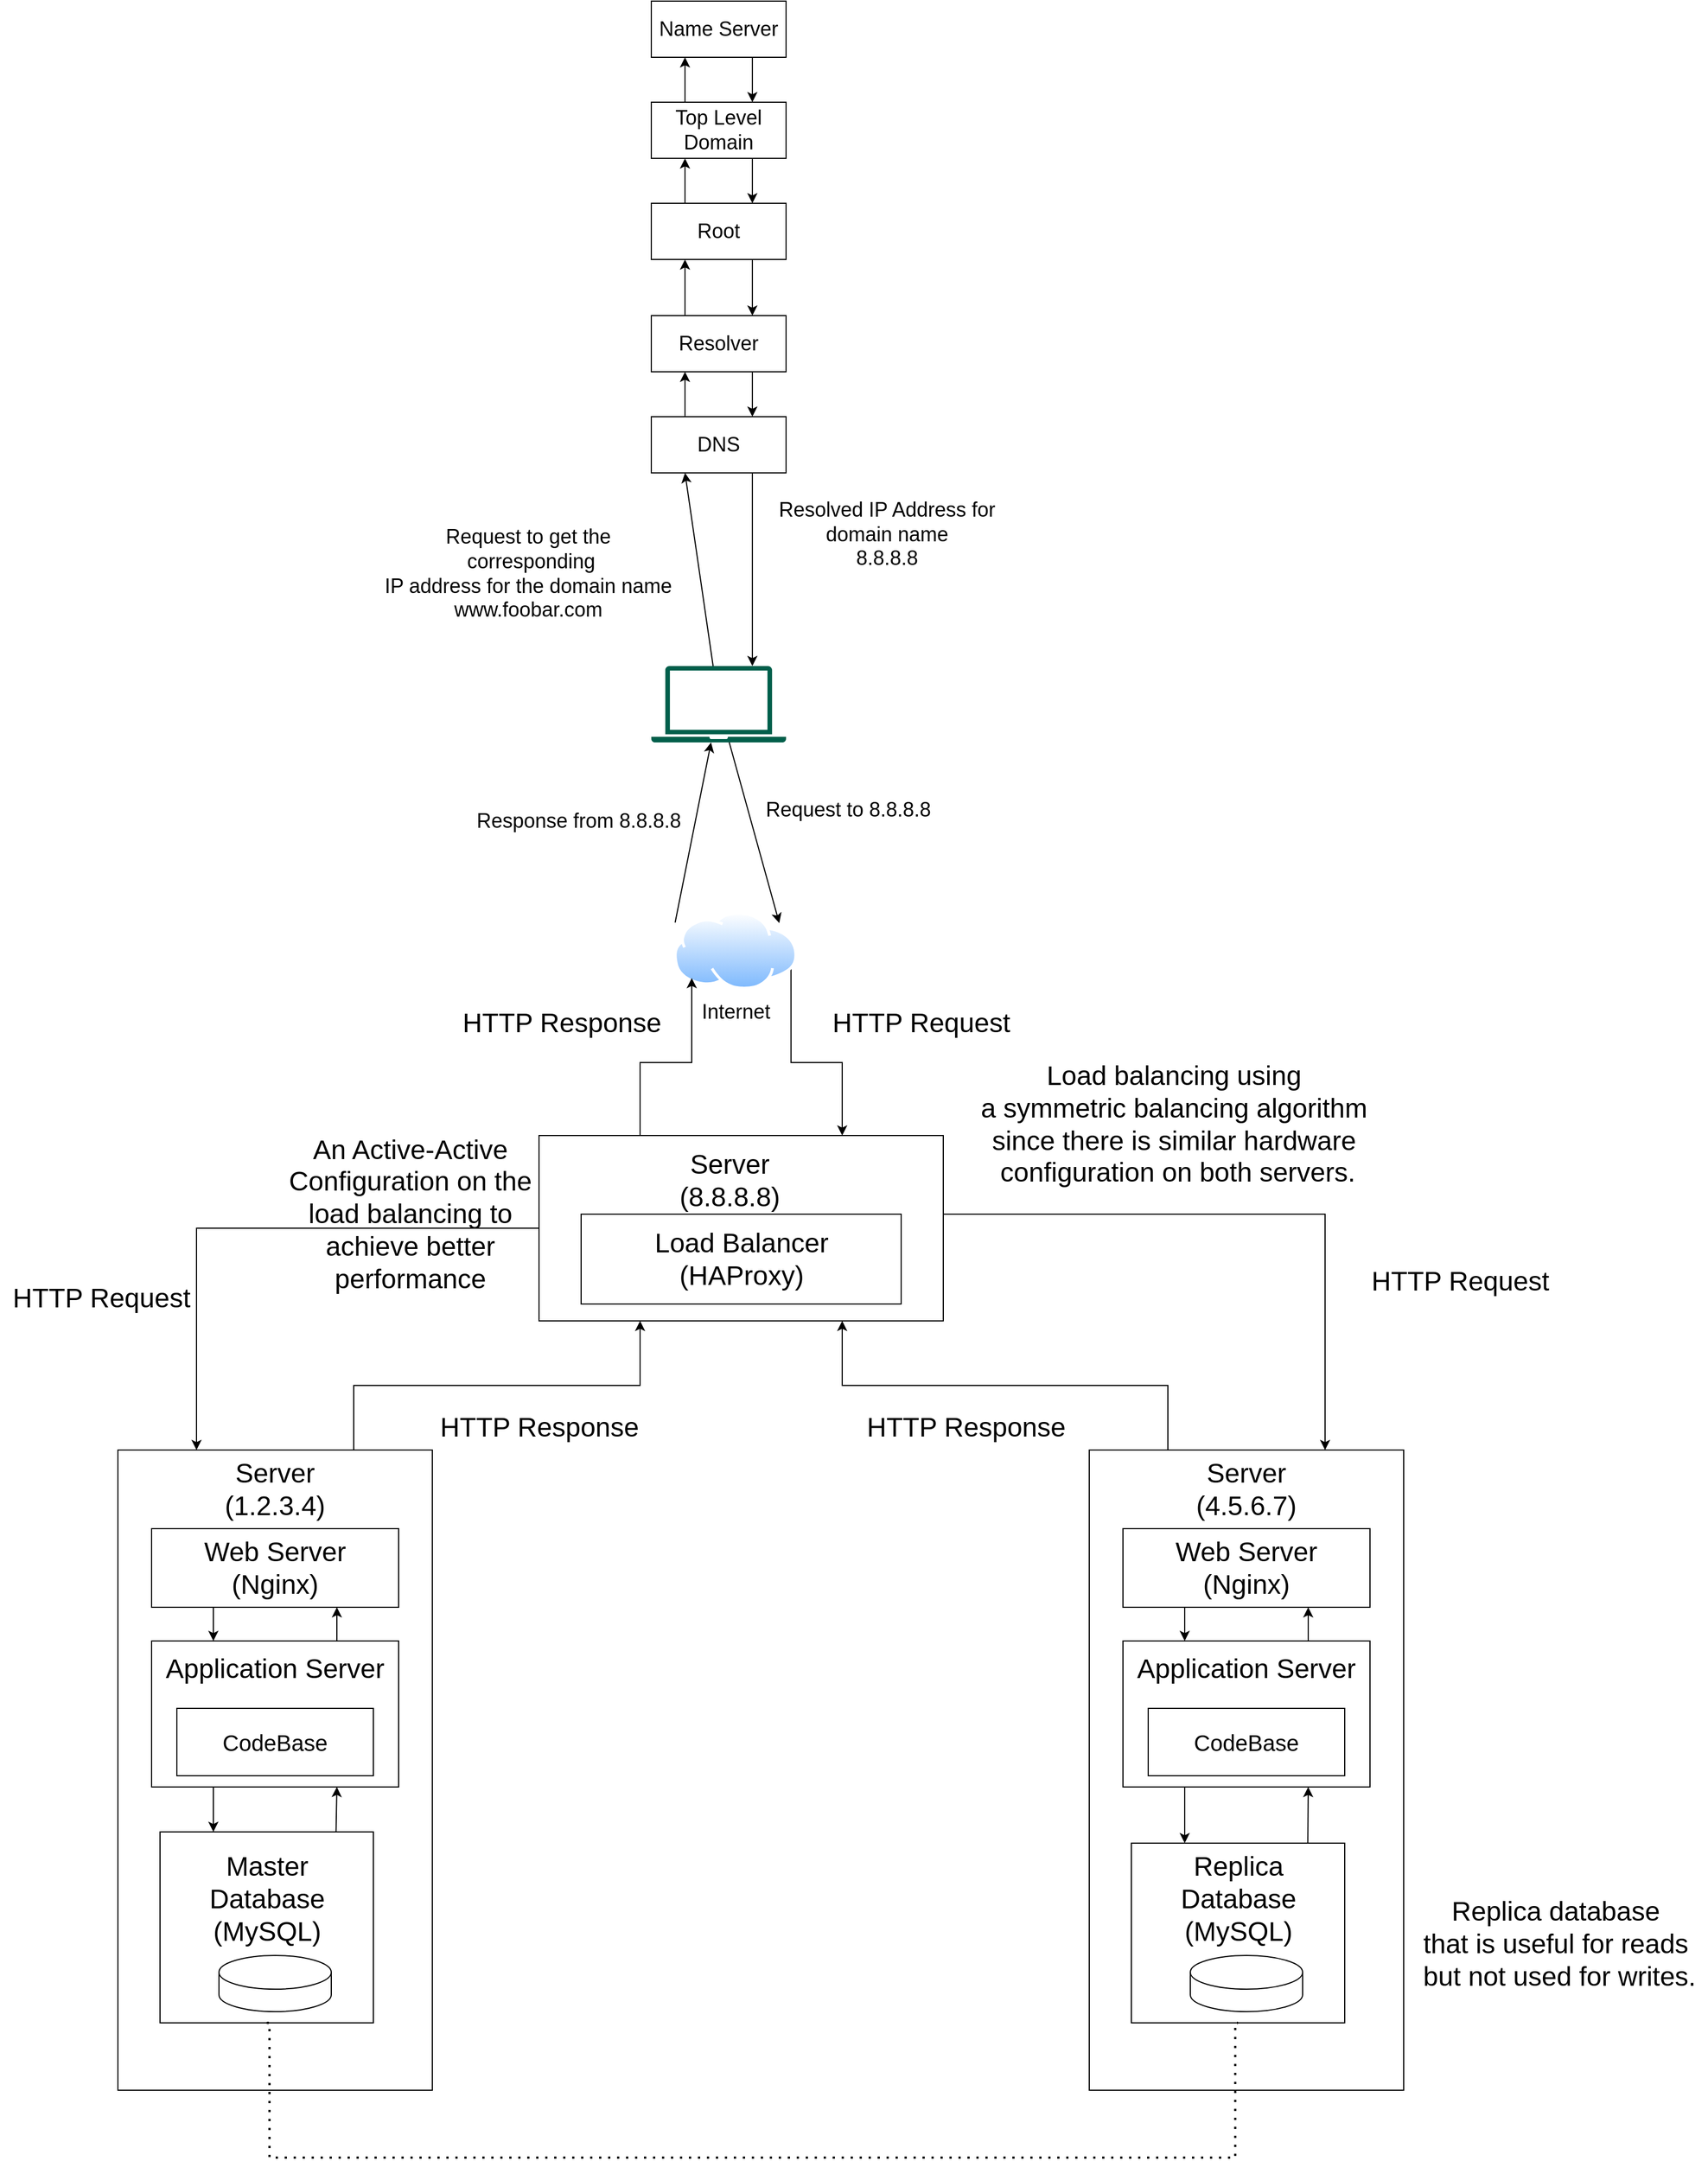 <mxfile version="20.6.2" type="device"><diagram id="Ur6gRPB38YQK42sb_czI" name="Page-1"><mxGraphModel dx="3731" dy="1089" grid="1" gridSize="10" guides="1" tooltips="1" connect="1" arrows="1" fold="1" page="1" pageScale="1" pageWidth="850" pageHeight="1100" math="0" shadow="0"><root><mxCell id="0"/><mxCell id="1" parent="0"/><mxCell id="QQvmPmS_KhWr08DKVS-H-1" value="" style="sketch=0;pointerEvents=1;shadow=0;dashed=0;html=1;strokeColor=none;fillColor=#005F4B;labelPosition=center;verticalLabelPosition=bottom;verticalAlign=top;align=center;outlineConnect=0;shape=mxgraph.veeam2.laptop;" vertex="1" parent="1"><mxGeometry x="-940" y="1132" width="120" height="68" as="geometry"/></mxCell><mxCell id="QQvmPmS_KhWr08DKVS-H-69" style="edgeStyle=orthogonalEdgeStyle;rounded=0;orthogonalLoop=1;jettySize=auto;html=1;exitX=1;exitY=0.75;exitDx=0;exitDy=0;entryX=0.75;entryY=0;entryDx=0;entryDy=0;fontSize=24;" edge="1" parent="1" source="QQvmPmS_KhWr08DKVS-H-3" target="QQvmPmS_KhWr08DKVS-H-63"><mxGeometry relative="1" as="geometry"/></mxCell><mxCell id="QQvmPmS_KhWr08DKVS-H-3" value="&lt;font style=&quot;font-size: 18px;&quot;&gt;Internet&lt;/font&gt;" style="aspect=fixed;perimeter=ellipsePerimeter;html=1;align=center;shadow=0;dashed=0;spacingTop=3;image;image=img/lib/active_directory/internet_cloud.svg;" vertex="1" parent="1"><mxGeometry x="-920" y="1350.7" width="110" height="69.3" as="geometry"/></mxCell><mxCell id="QQvmPmS_KhWr08DKVS-H-70" style="edgeStyle=orthogonalEdgeStyle;rounded=0;orthogonalLoop=1;jettySize=auto;html=1;exitX=0.75;exitY=0;exitDx=0;exitDy=0;entryX=0.25;entryY=1;entryDx=0;entryDy=0;fontSize=24;" edge="1" parent="1" source="QQvmPmS_KhWr08DKVS-H-5" target="QQvmPmS_KhWr08DKVS-H-63"><mxGeometry relative="1" as="geometry"/></mxCell><mxCell id="QQvmPmS_KhWr08DKVS-H-5" value="" style="rounded=0;whiteSpace=wrap;html=1;" vertex="1" parent="1"><mxGeometry x="-1415" y="1830" width="280" height="570" as="geometry"/></mxCell><mxCell id="QQvmPmS_KhWr08DKVS-H-6" style="edgeStyle=orthogonalEdgeStyle;rounded=0;orthogonalLoop=1;jettySize=auto;html=1;exitX=0.25;exitY=1;exitDx=0;exitDy=0;entryX=0.25;entryY=0;entryDx=0;entryDy=0;fontSize=24;" edge="1" parent="1" source="QQvmPmS_KhWr08DKVS-H-7" target="QQvmPmS_KhWr08DKVS-H-10"><mxGeometry relative="1" as="geometry"/></mxCell><mxCell id="QQvmPmS_KhWr08DKVS-H-7" value="" style="rounded=0;whiteSpace=wrap;html=1;" vertex="1" parent="1"><mxGeometry x="-1385" y="1900" width="220" height="70" as="geometry"/></mxCell><mxCell id="QQvmPmS_KhWr08DKVS-H-8" style="edgeStyle=orthogonalEdgeStyle;rounded=0;orthogonalLoop=1;jettySize=auto;html=1;exitX=0.75;exitY=0;exitDx=0;exitDy=0;entryX=0.75;entryY=1;entryDx=0;entryDy=0;fontSize=24;" edge="1" parent="1" source="QQvmPmS_KhWr08DKVS-H-10" target="QQvmPmS_KhWr08DKVS-H-7"><mxGeometry relative="1" as="geometry"/></mxCell><mxCell id="QQvmPmS_KhWr08DKVS-H-9" style="edgeStyle=orthogonalEdgeStyle;rounded=0;orthogonalLoop=1;jettySize=auto;html=1;exitX=0.25;exitY=1;exitDx=0;exitDy=0;entryX=0.25;entryY=0;entryDx=0;entryDy=0;fontSize=24;" edge="1" parent="1" source="QQvmPmS_KhWr08DKVS-H-10" target="QQvmPmS_KhWr08DKVS-H-12"><mxGeometry relative="1" as="geometry"/></mxCell><mxCell id="QQvmPmS_KhWr08DKVS-H-10" value="" style="rounded=0;whiteSpace=wrap;html=1;" vertex="1" parent="1"><mxGeometry x="-1385" y="2000" width="220" height="130" as="geometry"/></mxCell><mxCell id="QQvmPmS_KhWr08DKVS-H-11" style="edgeStyle=orthogonalEdgeStyle;rounded=0;orthogonalLoop=1;jettySize=auto;html=1;exitX=0.825;exitY=-0.001;exitDx=0;exitDy=0;entryX=0.75;entryY=1;entryDx=0;entryDy=0;fontSize=24;exitPerimeter=0;" edge="1" parent="1" source="QQvmPmS_KhWr08DKVS-H-12" target="QQvmPmS_KhWr08DKVS-H-10"><mxGeometry relative="1" as="geometry"/></mxCell><mxCell id="QQvmPmS_KhWr08DKVS-H-12" value="" style="rounded=0;whiteSpace=wrap;html=1;" vertex="1" parent="1"><mxGeometry x="-1377.5" y="2170" width="190" height="170" as="geometry"/></mxCell><mxCell id="QQvmPmS_KhWr08DKVS-H-13" value="" style="rounded=0;whiteSpace=wrap;html=1;" vertex="1" parent="1"><mxGeometry x="-1362.5" y="2060" width="175" height="60" as="geometry"/></mxCell><mxCell id="QQvmPmS_KhWr08DKVS-H-14" value="Server&lt;br&gt;(1.2.3.4)" style="text;html=1;strokeColor=none;fillColor=none;align=center;verticalAlign=middle;whiteSpace=wrap;rounded=0;strokeWidth=7;fontSize=24;" vertex="1" parent="1"><mxGeometry x="-1345" y="1850" width="140" height="30" as="geometry"/></mxCell><mxCell id="QQvmPmS_KhWr08DKVS-H-15" value="Web Server&lt;br&gt;(Nginx)" style="text;html=1;strokeColor=none;fillColor=none;align=center;verticalAlign=middle;whiteSpace=wrap;rounded=0;strokeWidth=7;fontSize=24;" vertex="1" parent="1"><mxGeometry x="-1375" y="1930" width="200" height="10" as="geometry"/></mxCell><mxCell id="QQvmPmS_KhWr08DKVS-H-16" value="Application Server" style="text;html=1;strokeColor=none;fillColor=none;align=center;verticalAlign=middle;whiteSpace=wrap;rounded=0;strokeWidth=7;fontSize=24;" vertex="1" parent="1"><mxGeometry x="-1375" y="2010" width="200" height="30" as="geometry"/></mxCell><mxCell id="QQvmPmS_KhWr08DKVS-H-17" value="CodeBase" style="text;html=1;strokeColor=none;fillColor=none;align=center;verticalAlign=middle;whiteSpace=wrap;rounded=0;strokeWidth=7;fontSize=20;" vertex="1" parent="1"><mxGeometry x="-1375" y="2075" width="200" height="30" as="geometry"/></mxCell><mxCell id="QQvmPmS_KhWr08DKVS-H-18" value="Master&lt;br&gt;Database&lt;br&gt;(MySQL)" style="text;html=1;strokeColor=none;fillColor=none;align=center;verticalAlign=middle;whiteSpace=wrap;rounded=0;strokeWidth=7;fontSize=24;" vertex="1" parent="1"><mxGeometry x="-1382.5" y="2190" width="200" height="80" as="geometry"/></mxCell><mxCell id="QQvmPmS_KhWr08DKVS-H-19" value="" style="endArrow=classic;html=1;rounded=0;fontSize=18;entryX=1;entryY=0;entryDx=0;entryDy=0;" edge="1" parent="1" source="QQvmPmS_KhWr08DKVS-H-1" target="QQvmPmS_KhWr08DKVS-H-3"><mxGeometry width="50" height="50" relative="1" as="geometry"><mxPoint x="-750" y="1179" as="sourcePoint"/><mxPoint x="-710" y="1150" as="targetPoint"/></mxGeometry></mxCell><mxCell id="QQvmPmS_KhWr08DKVS-H-20" value="" style="endArrow=classic;html=1;rounded=0;fontSize=18;exitX=0.011;exitY=0.14;exitDx=0;exitDy=0;exitPerimeter=0;" edge="1" parent="1" source="QQvmPmS_KhWr08DKVS-H-3" target="QQvmPmS_KhWr08DKVS-H-1"><mxGeometry width="50" height="50" relative="1" as="geometry"><mxPoint x="-490" y="1220" as="sourcePoint"/><mxPoint x="-440" y="1170" as="targetPoint"/></mxGeometry></mxCell><mxCell id="QQvmPmS_KhWr08DKVS-H-21" style="edgeStyle=orthogonalEdgeStyle;rounded=0;orthogonalLoop=1;jettySize=auto;html=1;exitX=0.25;exitY=0;exitDx=0;exitDy=0;entryX=0.25;entryY=1;entryDx=0;entryDy=0;fontSize=18;" edge="1" parent="1" source="QQvmPmS_KhWr08DKVS-H-23" target="QQvmPmS_KhWr08DKVS-H-26"><mxGeometry relative="1" as="geometry"/></mxCell><mxCell id="QQvmPmS_KhWr08DKVS-H-22" style="edgeStyle=orthogonalEdgeStyle;rounded=0;orthogonalLoop=1;jettySize=auto;html=1;exitX=0.75;exitY=1;exitDx=0;exitDy=0;fontSize=18;entryX=0.75;entryY=0;entryDx=0;entryDy=0;" edge="1" parent="1" source="QQvmPmS_KhWr08DKVS-H-23" target="QQvmPmS_KhWr08DKVS-H-34"><mxGeometry relative="1" as="geometry"/></mxCell><mxCell id="QQvmPmS_KhWr08DKVS-H-23" value="Resolver" style="rounded=0;whiteSpace=wrap;html=1;strokeWidth=1;fontSize=18;" vertex="1" parent="1"><mxGeometry x="-940" y="820" width="120" height="50" as="geometry"/></mxCell><mxCell id="QQvmPmS_KhWr08DKVS-H-24" style="edgeStyle=orthogonalEdgeStyle;rounded=0;orthogonalLoop=1;jettySize=auto;html=1;exitX=0.25;exitY=0;exitDx=0;exitDy=0;entryX=0.25;entryY=1;entryDx=0;entryDy=0;fontSize=18;" edge="1" parent="1" source="QQvmPmS_KhWr08DKVS-H-26" target="QQvmPmS_KhWr08DKVS-H-29"><mxGeometry relative="1" as="geometry"/></mxCell><mxCell id="QQvmPmS_KhWr08DKVS-H-25" style="edgeStyle=orthogonalEdgeStyle;rounded=0;orthogonalLoop=1;jettySize=auto;html=1;exitX=0.75;exitY=1;exitDx=0;exitDy=0;entryX=0.75;entryY=0;entryDx=0;entryDy=0;fontSize=18;" edge="1" parent="1" source="QQvmPmS_KhWr08DKVS-H-26" target="QQvmPmS_KhWr08DKVS-H-23"><mxGeometry relative="1" as="geometry"/></mxCell><mxCell id="QQvmPmS_KhWr08DKVS-H-26" value="Root" style="rounded=0;whiteSpace=wrap;html=1;strokeWidth=1;fontSize=18;" vertex="1" parent="1"><mxGeometry x="-940" y="720" width="120" height="50" as="geometry"/></mxCell><mxCell id="QQvmPmS_KhWr08DKVS-H-27" style="edgeStyle=orthogonalEdgeStyle;rounded=0;orthogonalLoop=1;jettySize=auto;html=1;exitX=0.25;exitY=0;exitDx=0;exitDy=0;entryX=0.25;entryY=1;entryDx=0;entryDy=0;fontSize=18;" edge="1" parent="1" source="QQvmPmS_KhWr08DKVS-H-29" target="QQvmPmS_KhWr08DKVS-H-31"><mxGeometry relative="1" as="geometry"/></mxCell><mxCell id="QQvmPmS_KhWr08DKVS-H-28" style="edgeStyle=orthogonalEdgeStyle;rounded=0;orthogonalLoop=1;jettySize=auto;html=1;exitX=0.75;exitY=1;exitDx=0;exitDy=0;entryX=0.75;entryY=0;entryDx=0;entryDy=0;fontSize=18;" edge="1" parent="1" source="QQvmPmS_KhWr08DKVS-H-29" target="QQvmPmS_KhWr08DKVS-H-26"><mxGeometry relative="1" as="geometry"/></mxCell><mxCell id="QQvmPmS_KhWr08DKVS-H-29" value="Top Level Domain" style="rounded=0;whiteSpace=wrap;html=1;strokeWidth=1;fontSize=18;" vertex="1" parent="1"><mxGeometry x="-940" y="630" width="120" height="50" as="geometry"/></mxCell><mxCell id="QQvmPmS_KhWr08DKVS-H-30" style="edgeStyle=orthogonalEdgeStyle;rounded=0;orthogonalLoop=1;jettySize=auto;html=1;exitX=0.75;exitY=1;exitDx=0;exitDy=0;entryX=0.75;entryY=0;entryDx=0;entryDy=0;fontSize=18;" edge="1" parent="1" source="QQvmPmS_KhWr08DKVS-H-31" target="QQvmPmS_KhWr08DKVS-H-29"><mxGeometry relative="1" as="geometry"/></mxCell><mxCell id="QQvmPmS_KhWr08DKVS-H-31" value="Name Server" style="rounded=0;whiteSpace=wrap;html=1;strokeWidth=1;fontSize=18;" vertex="1" parent="1"><mxGeometry x="-940" y="540" width="120" height="50" as="geometry"/></mxCell><mxCell id="QQvmPmS_KhWr08DKVS-H-32" style="edgeStyle=orthogonalEdgeStyle;rounded=0;orthogonalLoop=1;jettySize=auto;html=1;exitX=0.25;exitY=0;exitDx=0;exitDy=0;entryX=0.25;entryY=1;entryDx=0;entryDy=0;fontSize=18;" edge="1" parent="1" source="QQvmPmS_KhWr08DKVS-H-34" target="QQvmPmS_KhWr08DKVS-H-23"><mxGeometry relative="1" as="geometry"/></mxCell><mxCell id="QQvmPmS_KhWr08DKVS-H-33" style="edgeStyle=orthogonalEdgeStyle;rounded=0;orthogonalLoop=1;jettySize=auto;html=1;exitX=0.75;exitY=1;exitDx=0;exitDy=0;fontSize=18;" edge="1" parent="1" source="QQvmPmS_KhWr08DKVS-H-34" target="QQvmPmS_KhWr08DKVS-H-1"><mxGeometry relative="1" as="geometry"><Array as="points"><mxPoint x="-850" y="1090"/><mxPoint x="-850" y="1090"/></Array></mxGeometry></mxCell><mxCell id="QQvmPmS_KhWr08DKVS-H-34" value="DNS" style="rounded=0;whiteSpace=wrap;html=1;strokeWidth=1;fontSize=18;" vertex="1" parent="1"><mxGeometry x="-940" y="910" width="120" height="50" as="geometry"/></mxCell><mxCell id="QQvmPmS_KhWr08DKVS-H-35" value="" style="endArrow=classic;html=1;rounded=0;fontSize=18;entryX=0.25;entryY=1;entryDx=0;entryDy=0;" edge="1" parent="1" source="QQvmPmS_KhWr08DKVS-H-1" target="QQvmPmS_KhWr08DKVS-H-34"><mxGeometry width="50" height="50" relative="1" as="geometry"><mxPoint x="-760" y="1120" as="sourcePoint"/><mxPoint x="-910" y="1080" as="targetPoint"/></mxGeometry></mxCell><mxCell id="QQvmPmS_KhWr08DKVS-H-36" value="Resolved IP Address for domain name&lt;br&gt;8.8.8.8" style="text;html=1;strokeColor=none;fillColor=none;align=center;verticalAlign=middle;whiteSpace=wrap;rounded=0;strokeWidth=1;fontSize=18;" vertex="1" parent="1"><mxGeometry x="-830" y="975" width="200" height="80" as="geometry"/></mxCell><mxCell id="QQvmPmS_KhWr08DKVS-H-37" value="Request to get the&lt;br&gt;&amp;nbsp;corresponding &lt;br&gt;IP address for the domain name&lt;br&gt;www.foobar.com" style="text;html=1;align=center;verticalAlign=middle;resizable=0;points=[];autosize=1;strokeColor=none;fillColor=none;fontSize=18;" vertex="1" parent="1"><mxGeometry x="-1190" y="1000" width="280" height="100" as="geometry"/></mxCell><mxCell id="QQvmPmS_KhWr08DKVS-H-38" value="Response from 8.8.8.8" style="text;html=1;align=center;verticalAlign=middle;resizable=0;points=[];autosize=1;strokeColor=none;fillColor=none;fontSize=18;" vertex="1" parent="1"><mxGeometry x="-1110" y="1250" width="210" height="40" as="geometry"/></mxCell><mxCell id="QQvmPmS_KhWr08DKVS-H-39" value="Request to 8.8.8.8" style="text;html=1;align=center;verticalAlign=middle;resizable=0;points=[];autosize=1;strokeColor=none;fillColor=none;fontSize=18;" vertex="1" parent="1"><mxGeometry x="-850" y="1240" width="170" height="40" as="geometry"/></mxCell><mxCell id="QQvmPmS_KhWr08DKVS-H-40" value="&lt;font style=&quot;font-size: 24px;&quot;&gt;HTTP Request&lt;/font&gt;" style="text;html=1;align=center;verticalAlign=middle;resizable=0;points=[];autosize=1;strokeColor=none;fillColor=none;" vertex="1" parent="1"><mxGeometry x="-790" y="1430" width="180" height="40" as="geometry"/></mxCell><mxCell id="QQvmPmS_KhWr08DKVS-H-41" value="&lt;font style=&quot;font-size: 24px;&quot;&gt;HTTP Response&lt;/font&gt;" style="text;html=1;align=center;verticalAlign=middle;resizable=0;points=[];autosize=1;strokeColor=none;fillColor=none;" vertex="1" parent="1"><mxGeometry x="-1120" y="1430" width="200" height="40" as="geometry"/></mxCell><mxCell id="QQvmPmS_KhWr08DKVS-H-42" value="" style="shape=cylinder3;whiteSpace=wrap;html=1;boundedLbl=1;backgroundOutline=1;size=15;fontSize=24;" vertex="1" parent="1"><mxGeometry x="-1325" y="2280" width="100" height="50" as="geometry"/></mxCell><mxCell id="QQvmPmS_KhWr08DKVS-H-76" style="edgeStyle=orthogonalEdgeStyle;rounded=0;orthogonalLoop=1;jettySize=auto;html=1;exitX=0.25;exitY=0;exitDx=0;exitDy=0;entryX=0.75;entryY=1;entryDx=0;entryDy=0;fontSize=24;" edge="1" parent="1" source="QQvmPmS_KhWr08DKVS-H-45" target="QQvmPmS_KhWr08DKVS-H-63"><mxGeometry relative="1" as="geometry"/></mxCell><mxCell id="QQvmPmS_KhWr08DKVS-H-45" value="" style="rounded=0;whiteSpace=wrap;html=1;" vertex="1" parent="1"><mxGeometry x="-550" y="1830" width="280" height="570" as="geometry"/></mxCell><mxCell id="QQvmPmS_KhWr08DKVS-H-46" style="edgeStyle=orthogonalEdgeStyle;rounded=0;orthogonalLoop=1;jettySize=auto;html=1;exitX=0.25;exitY=1;exitDx=0;exitDy=0;entryX=0.25;entryY=0;entryDx=0;entryDy=0;fontSize=24;" edge="1" parent="1" source="QQvmPmS_KhWr08DKVS-H-47" target="QQvmPmS_KhWr08DKVS-H-50"><mxGeometry relative="1" as="geometry"/></mxCell><mxCell id="QQvmPmS_KhWr08DKVS-H-47" value="" style="rounded=0;whiteSpace=wrap;html=1;" vertex="1" parent="1"><mxGeometry x="-520" y="1900" width="220" height="70" as="geometry"/></mxCell><mxCell id="QQvmPmS_KhWr08DKVS-H-48" style="edgeStyle=orthogonalEdgeStyle;rounded=0;orthogonalLoop=1;jettySize=auto;html=1;exitX=0.75;exitY=0;exitDx=0;exitDy=0;entryX=0.75;entryY=1;entryDx=0;entryDy=0;fontSize=24;" edge="1" parent="1" source="QQvmPmS_KhWr08DKVS-H-50" target="QQvmPmS_KhWr08DKVS-H-47"><mxGeometry relative="1" as="geometry"/></mxCell><mxCell id="QQvmPmS_KhWr08DKVS-H-49" style="edgeStyle=orthogonalEdgeStyle;rounded=0;orthogonalLoop=1;jettySize=auto;html=1;exitX=0.25;exitY=1;exitDx=0;exitDy=0;entryX=0.25;entryY=0;entryDx=0;entryDy=0;fontSize=24;" edge="1" parent="1" source="QQvmPmS_KhWr08DKVS-H-50" target="QQvmPmS_KhWr08DKVS-H-52"><mxGeometry relative="1" as="geometry"/></mxCell><mxCell id="QQvmPmS_KhWr08DKVS-H-50" value="" style="rounded=0;whiteSpace=wrap;html=1;" vertex="1" parent="1"><mxGeometry x="-520" y="2000" width="220" height="130" as="geometry"/></mxCell><mxCell id="QQvmPmS_KhWr08DKVS-H-51" style="edgeStyle=orthogonalEdgeStyle;rounded=0;orthogonalLoop=1;jettySize=auto;html=1;exitX=0.827;exitY=0.003;exitDx=0;exitDy=0;entryX=0.75;entryY=1;entryDx=0;entryDy=0;fontSize=24;exitPerimeter=0;" edge="1" parent="1" source="QQvmPmS_KhWr08DKVS-H-52" target="QQvmPmS_KhWr08DKVS-H-50"><mxGeometry relative="1" as="geometry"><Array as="points"><mxPoint x="-355" y="2181"/></Array></mxGeometry></mxCell><mxCell id="QQvmPmS_KhWr08DKVS-H-52" value="" style="rounded=0;whiteSpace=wrap;html=1;" vertex="1" parent="1"><mxGeometry x="-512.5" y="2180" width="190" height="160" as="geometry"/></mxCell><mxCell id="QQvmPmS_KhWr08DKVS-H-53" value="" style="rounded=0;whiteSpace=wrap;html=1;" vertex="1" parent="1"><mxGeometry x="-497.5" y="2060" width="175" height="60" as="geometry"/></mxCell><mxCell id="QQvmPmS_KhWr08DKVS-H-54" value="Server&lt;br&gt;(4.5.6.7)" style="text;html=1;strokeColor=none;fillColor=none;align=center;verticalAlign=middle;whiteSpace=wrap;rounded=0;strokeWidth=7;fontSize=24;" vertex="1" parent="1"><mxGeometry x="-480" y="1850" width="140" height="30" as="geometry"/></mxCell><mxCell id="QQvmPmS_KhWr08DKVS-H-55" value="Web Server&lt;br&gt;(Nginx)" style="text;html=1;strokeColor=none;fillColor=none;align=center;verticalAlign=middle;whiteSpace=wrap;rounded=0;strokeWidth=7;fontSize=24;" vertex="1" parent="1"><mxGeometry x="-510" y="1930" width="200" height="10" as="geometry"/></mxCell><mxCell id="QQvmPmS_KhWr08DKVS-H-56" value="Application Server" style="text;html=1;strokeColor=none;fillColor=none;align=center;verticalAlign=middle;whiteSpace=wrap;rounded=0;strokeWidth=7;fontSize=24;" vertex="1" parent="1"><mxGeometry x="-510" y="2010" width="200" height="30" as="geometry"/></mxCell><mxCell id="QQvmPmS_KhWr08DKVS-H-57" value="CodeBase" style="text;html=1;strokeColor=none;fillColor=none;align=center;verticalAlign=middle;whiteSpace=wrap;rounded=0;strokeWidth=7;fontSize=20;" vertex="1" parent="1"><mxGeometry x="-510" y="2075" width="200" height="30" as="geometry"/></mxCell><mxCell id="QQvmPmS_KhWr08DKVS-H-58" value="Replica&lt;br&gt;Database&lt;br&gt;(MySQL)" style="text;html=1;strokeColor=none;fillColor=none;align=center;verticalAlign=middle;whiteSpace=wrap;rounded=0;strokeWidth=7;fontSize=24;" vertex="1" parent="1"><mxGeometry x="-517.5" y="2190" width="200" height="80" as="geometry"/></mxCell><mxCell id="QQvmPmS_KhWr08DKVS-H-59" value="" style="shape=cylinder3;whiteSpace=wrap;html=1;boundedLbl=1;backgroundOutline=1;size=15;fontSize=24;" vertex="1" parent="1"><mxGeometry x="-460" y="2280" width="100" height="50" as="geometry"/></mxCell><mxCell id="QQvmPmS_KhWr08DKVS-H-68" style="edgeStyle=orthogonalEdgeStyle;rounded=0;orthogonalLoop=1;jettySize=auto;html=1;exitX=0.25;exitY=0;exitDx=0;exitDy=0;entryX=0;entryY=1;entryDx=0;entryDy=0;fontSize=24;" edge="1" parent="1" source="QQvmPmS_KhWr08DKVS-H-63" target="QQvmPmS_KhWr08DKVS-H-3"><mxGeometry relative="1" as="geometry"/></mxCell><mxCell id="QQvmPmS_KhWr08DKVS-H-73" style="edgeStyle=orthogonalEdgeStyle;rounded=0;orthogonalLoop=1;jettySize=auto;html=1;exitX=0;exitY=0.5;exitDx=0;exitDy=0;entryX=0.25;entryY=0;entryDx=0;entryDy=0;fontSize=24;" edge="1" parent="1" source="QQvmPmS_KhWr08DKVS-H-63" target="QQvmPmS_KhWr08DKVS-H-5"><mxGeometry relative="1" as="geometry"/></mxCell><mxCell id="QQvmPmS_KhWr08DKVS-H-75" style="edgeStyle=orthogonalEdgeStyle;rounded=0;orthogonalLoop=1;jettySize=auto;html=1;exitX=1;exitY=0.25;exitDx=0;exitDy=0;entryX=0.75;entryY=0;entryDx=0;entryDy=0;fontSize=24;" edge="1" parent="1" source="QQvmPmS_KhWr08DKVS-H-63" target="QQvmPmS_KhWr08DKVS-H-45"><mxGeometry relative="1" as="geometry"><Array as="points"><mxPoint x="-680" y="1620"/><mxPoint x="-340" y="1620"/></Array></mxGeometry></mxCell><mxCell id="QQvmPmS_KhWr08DKVS-H-63" value="" style="rounded=0;whiteSpace=wrap;html=1;fontSize=24;" vertex="1" parent="1"><mxGeometry x="-1040" y="1550" width="360" height="165" as="geometry"/></mxCell><mxCell id="QQvmPmS_KhWr08DKVS-H-64" value="Load Balancer&lt;br&gt;(HAProxy)" style="rounded=0;whiteSpace=wrap;html=1;fontSize=24;" vertex="1" parent="1"><mxGeometry x="-1002.5" y="1620" width="285" height="80" as="geometry"/></mxCell><mxCell id="QQvmPmS_KhWr08DKVS-H-65" value="Server&lt;br&gt;(8.8.8.8)" style="text;html=1;strokeColor=none;fillColor=none;align=center;verticalAlign=middle;whiteSpace=wrap;rounded=0;strokeWidth=7;fontSize=24;" vertex="1" parent="1"><mxGeometry x="-940" y="1575" width="140" height="30" as="geometry"/></mxCell><mxCell id="QQvmPmS_KhWr08DKVS-H-77" value="" style="endArrow=none;dashed=1;html=1;dashPattern=1 3;strokeWidth=2;rounded=0;fontSize=24;edgeStyle=orthogonalEdgeStyle;exitX=0.5;exitY=1;exitDx=0;exitDy=0;entryX=0.5;entryY=1;entryDx=0;entryDy=0;" edge="1" parent="1" source="QQvmPmS_KhWr08DKVS-H-12" target="QQvmPmS_KhWr08DKVS-H-52"><mxGeometry width="50" height="50" relative="1" as="geometry"><mxPoint x="-1280" y="2490" as="sourcePoint"/><mxPoint x="-420" y="2480" as="targetPoint"/><Array as="points"><mxPoint x="-1280" y="2340"/><mxPoint x="-1280" y="2460"/><mxPoint x="-420" y="2460"/><mxPoint x="-420" y="2340"/></Array></mxGeometry></mxCell><mxCell id="QQvmPmS_KhWr08DKVS-H-79" value="Load balancing using&lt;br&gt;a symmetric balancing algorithm&lt;br&gt;since there is similar hardware&lt;br&gt;&amp;nbsp;configuration on both servers." style="text;html=1;align=center;verticalAlign=middle;resizable=0;points=[];autosize=1;strokeColor=none;fillColor=none;fontSize=24;" vertex="1" parent="1"><mxGeometry x="-660" y="1475" width="370" height="130" as="geometry"/></mxCell><mxCell id="QQvmPmS_KhWr08DKVS-H-80" value="&lt;font style=&quot;font-size: 24px;&quot;&gt;HTTP Request&lt;/font&gt;" style="text;html=1;align=center;verticalAlign=middle;resizable=0;points=[];autosize=1;strokeColor=none;fillColor=none;" vertex="1" parent="1"><mxGeometry x="-1520" y="1675" width="180" height="40" as="geometry"/></mxCell><mxCell id="QQvmPmS_KhWr08DKVS-H-81" value="&lt;font style=&quot;font-size: 24px;&quot;&gt;HTTP Request&lt;/font&gt;" style="text;html=1;align=center;verticalAlign=middle;resizable=0;points=[];autosize=1;strokeColor=none;fillColor=none;" vertex="1" parent="1"><mxGeometry x="-310" y="1660" width="180" height="40" as="geometry"/></mxCell><mxCell id="QQvmPmS_KhWr08DKVS-H-82" value="&lt;font style=&quot;font-size: 24px;&quot;&gt;HTTP Response&lt;/font&gt;" style="text;html=1;align=center;verticalAlign=middle;resizable=0;points=[];autosize=1;strokeColor=none;fillColor=none;" vertex="1" parent="1"><mxGeometry x="-760" y="1790" width="200" height="40" as="geometry"/></mxCell><mxCell id="QQvmPmS_KhWr08DKVS-H-83" value="&lt;font style=&quot;font-size: 24px;&quot;&gt;HTTP Response&lt;/font&gt;" style="text;html=1;align=center;verticalAlign=middle;resizable=0;points=[];autosize=1;strokeColor=none;fillColor=none;" vertex="1" parent="1"><mxGeometry x="-1140" y="1790" width="200" height="40" as="geometry"/></mxCell><mxCell id="QQvmPmS_KhWr08DKVS-H-84" value="Replica database&lt;br&gt;that is useful for reads&lt;br&gt;&amp;nbsp;but not used for writes." style="text;html=1;align=center;verticalAlign=middle;resizable=0;points=[];autosize=1;strokeColor=none;fillColor=none;fontSize=24;" vertex="1" parent="1"><mxGeometry x="-270" y="2220" width="270" height="100" as="geometry"/></mxCell><mxCell id="QQvmPmS_KhWr08DKVS-H-85" value="An Active-Active &lt;br&gt;Configuration on the &lt;br&gt;load balancing to &lt;br&gt;achieve better &lt;br&gt;performance" style="text;html=1;align=center;verticalAlign=middle;resizable=0;points=[];autosize=1;strokeColor=none;fillColor=none;fontSize=24;" vertex="1" parent="1"><mxGeometry x="-1275" y="1540" width="240" height="160" as="geometry"/></mxCell></root></mxGraphModel></diagram></mxfile>